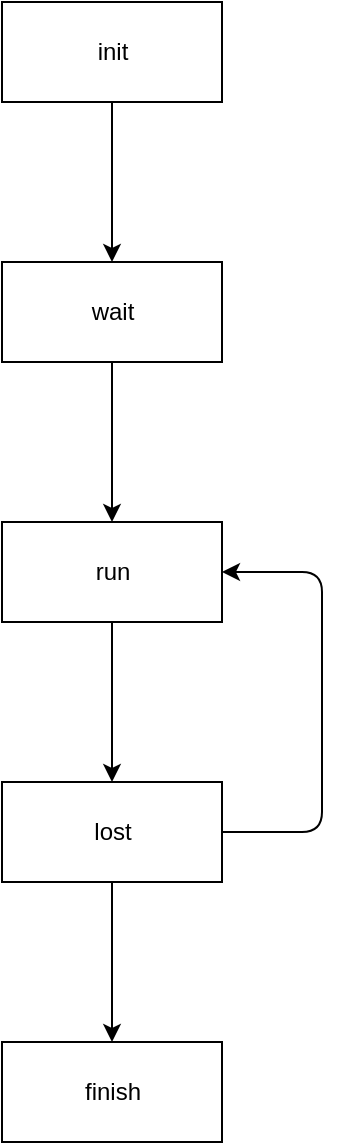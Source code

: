 <mxfile>
    <diagram id="fDWFhNTabK44JYBWsGop" name="Page-1">
        <mxGraphModel dx="1212" dy="565" grid="1" gridSize="10" guides="1" tooltips="1" connect="1" arrows="1" fold="1" page="1" pageScale="1" pageWidth="827" pageHeight="1169" math="0" shadow="0">
            <root>
                <mxCell id="0"/>
                <mxCell id="1" parent="0"/>
                <mxCell id="8" value="" style="edgeStyle=none;html=1;" parent="1" source="6" target="7" edge="1">
                    <mxGeometry relative="1" as="geometry"/>
                </mxCell>
                <mxCell id="6" value="init" style="html=1;" parent="1" vertex="1">
                    <mxGeometry x="240" y="300" width="110" height="50" as="geometry"/>
                </mxCell>
                <mxCell id="10" value="" style="edgeStyle=none;html=1;" parent="1" source="7" target="9" edge="1">
                    <mxGeometry relative="1" as="geometry"/>
                </mxCell>
                <mxCell id="7" value="wait" style="html=1;" parent="1" vertex="1">
                    <mxGeometry x="240" y="430" width="110" height="50" as="geometry"/>
                </mxCell>
                <mxCell id="12" value="" style="edgeStyle=none;html=1;" parent="1" source="9" target="11" edge="1">
                    <mxGeometry relative="1" as="geometry"/>
                </mxCell>
                <mxCell id="9" value="run" style="html=1;" parent="1" vertex="1">
                    <mxGeometry x="240" y="560" width="110" height="50" as="geometry"/>
                </mxCell>
                <mxCell id="14" value="" style="edgeStyle=none;html=1;entryX=1;entryY=0.5;entryDx=0;entryDy=0;" edge="1" parent="1" source="11" target="9">
                    <mxGeometry relative="1" as="geometry">
                        <mxPoint x="425" y="715" as="targetPoint"/>
                        <Array as="points">
                            <mxPoint x="400" y="715"/>
                            <mxPoint x="400" y="585"/>
                        </Array>
                    </mxGeometry>
                </mxCell>
                <mxCell id="16" value="" style="edgeStyle=none;html=1;" edge="1" parent="1" source="11" target="15">
                    <mxGeometry relative="1" as="geometry"/>
                </mxCell>
                <mxCell id="11" value="lost" style="html=1;" parent="1" vertex="1">
                    <mxGeometry x="240" y="690" width="110" height="50" as="geometry"/>
                </mxCell>
                <mxCell id="15" value="finish" style="html=1;" vertex="1" parent="1">
                    <mxGeometry x="240" y="820" width="110" height="50" as="geometry"/>
                </mxCell>
            </root>
        </mxGraphModel>
    </diagram>
</mxfile>